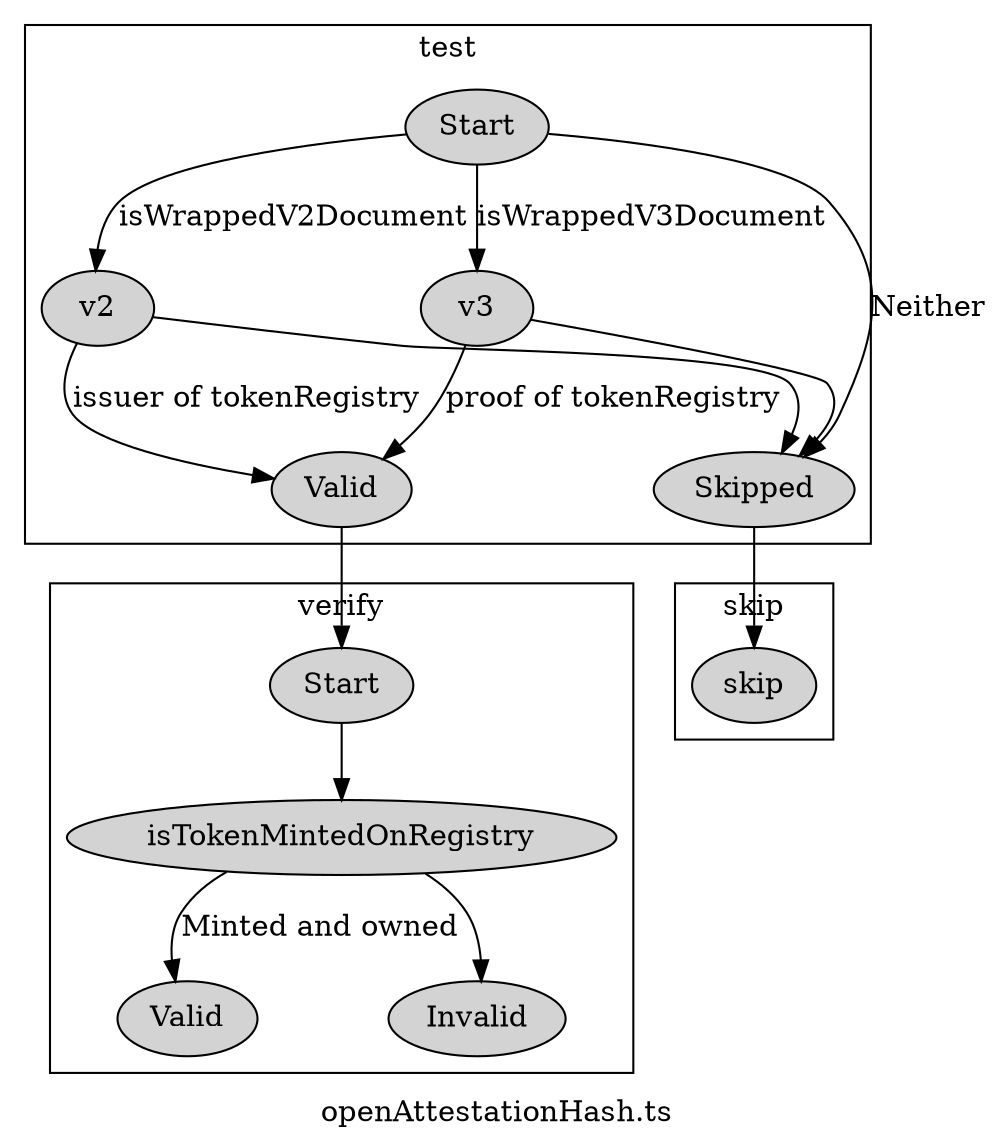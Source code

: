 digraph G {

    node [style=filled];
    label = "openAttestationHash.ts"

  subgraph cluster_1 {

    label = "test"

    start_test [label="Start"]
    valid_test [label= "Valid" URL="https://github.com/Open-Attestation/oa-verify/blob/080d82ed7223a1f29d7b8fee6e3f3e466c72227c/src/verifiers/documentIntegrity/hash/openAttestationHash.ts#L28"];
    v2 [label="v2"]
    v3 [label="v3"]
    invalid_test [label= "Skipped"];
    
    start_test -> v2 [label="isWrappedV2Document"];
    start_test -> v3 [label="isWrappedV3Document"];
    v2 -> valid_test [label="issuer of tokenRegistry"];
    v2 -> invalid_test
    v3 -> valid_test [label="proof of tokenRegistry"];
    v3-> invalid_test
    start_test -> invalid_test [label="Neither"];
  }

  subgraph cluster_2 {

    label = "verify"

    start_verify [label="Start"]
    valid [label= "Valid"];
    invalid [label= "Invalid"];
    verify [label="isTokenMintedOnRegistry" URL="https://github.com/Open-Attestation/oa-verify/blob/080d82ed7223a1f29d7b8fee6e3f3e466c72227c/src/verifiers/documentStatus/tokenRegistry/ethereumTokenRegistryStatus.ts#L191"];
    
    valid_test -> start_verify;
    start_verify -> verify;
    verify -> valid [label="Minted and owned"];
    verify -> invalid
  }

  subgraph cluster_3 {

    label = "skip"
    invalid_test -> skip;
  }

}